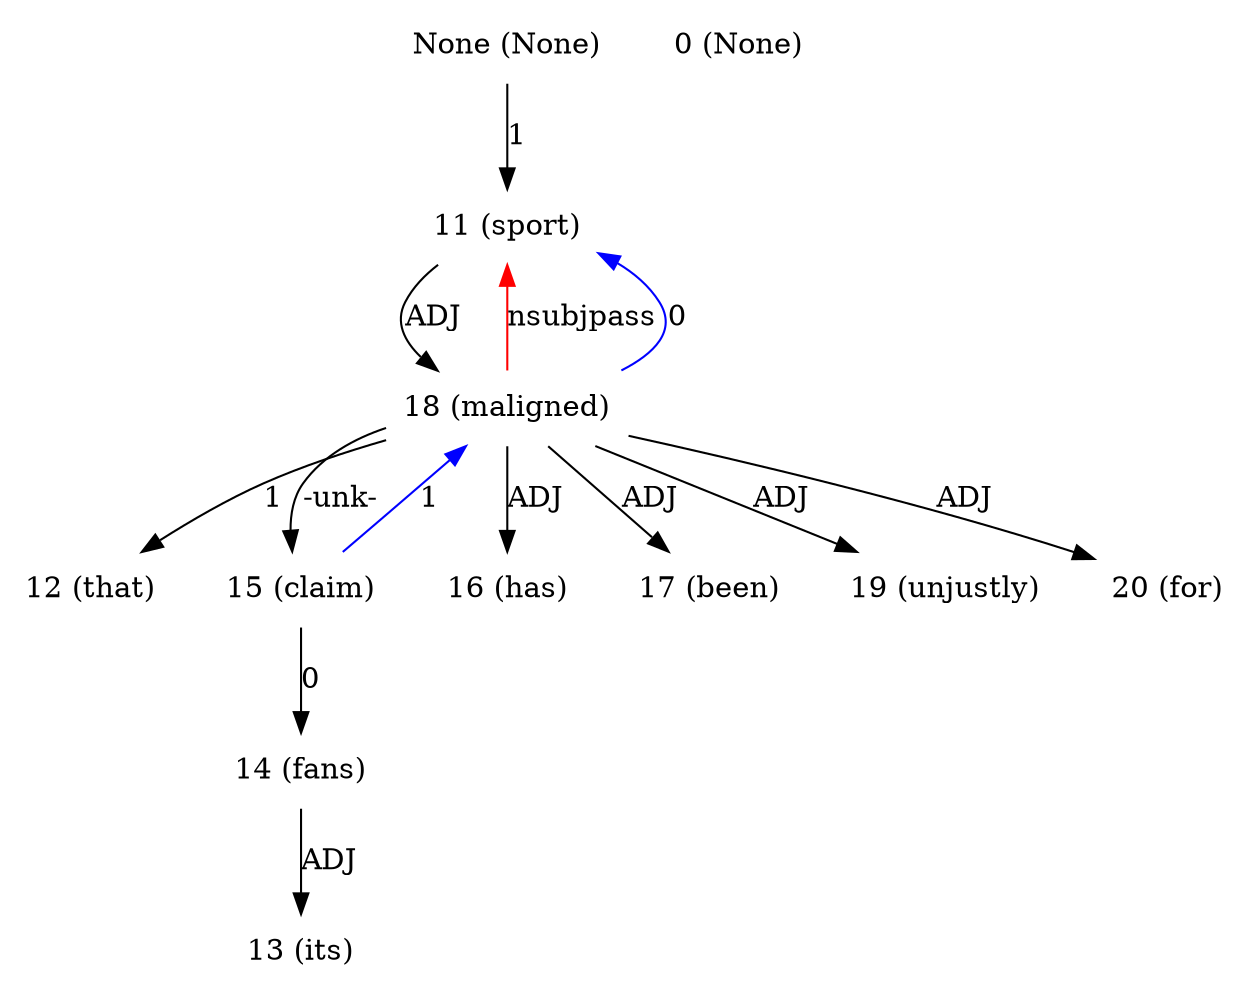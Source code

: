 digraph G{
edge [dir=forward]
node [shape=plaintext]

None [label="None (None)"]
None -> 11 [label="1"]
0 [label="0 (None)"]
11 [label="11 (sport)"]
11 -> 18 [label="ADJ"]
18 -> 11 [label="nsubjpass", color="red"]
12 [label="12 (that)"]
13 [label="13 (its)"]
14 [label="14 (fans)"]
14 -> 13 [label="ADJ"]
15 [label="15 (claim)"]
15 -> 18 [label="1", color="blue"]
15 -> 14 [label="0"]
16 [label="16 (has)"]
17 [label="17 (been)"]
18 [label="18 (maligned)"]
18 -> 12 [label="1"]
18 -> 15 [label="-unk-"]
18 -> 16 [label="ADJ"]
18 -> 17 [label="ADJ"]
18 -> 19 [label="ADJ"]
18 -> 20 [label="ADJ"]
18 -> 11 [label="0", color="blue"]
19 [label="19 (unjustly)"]
20 [label="20 (for)"]
}
